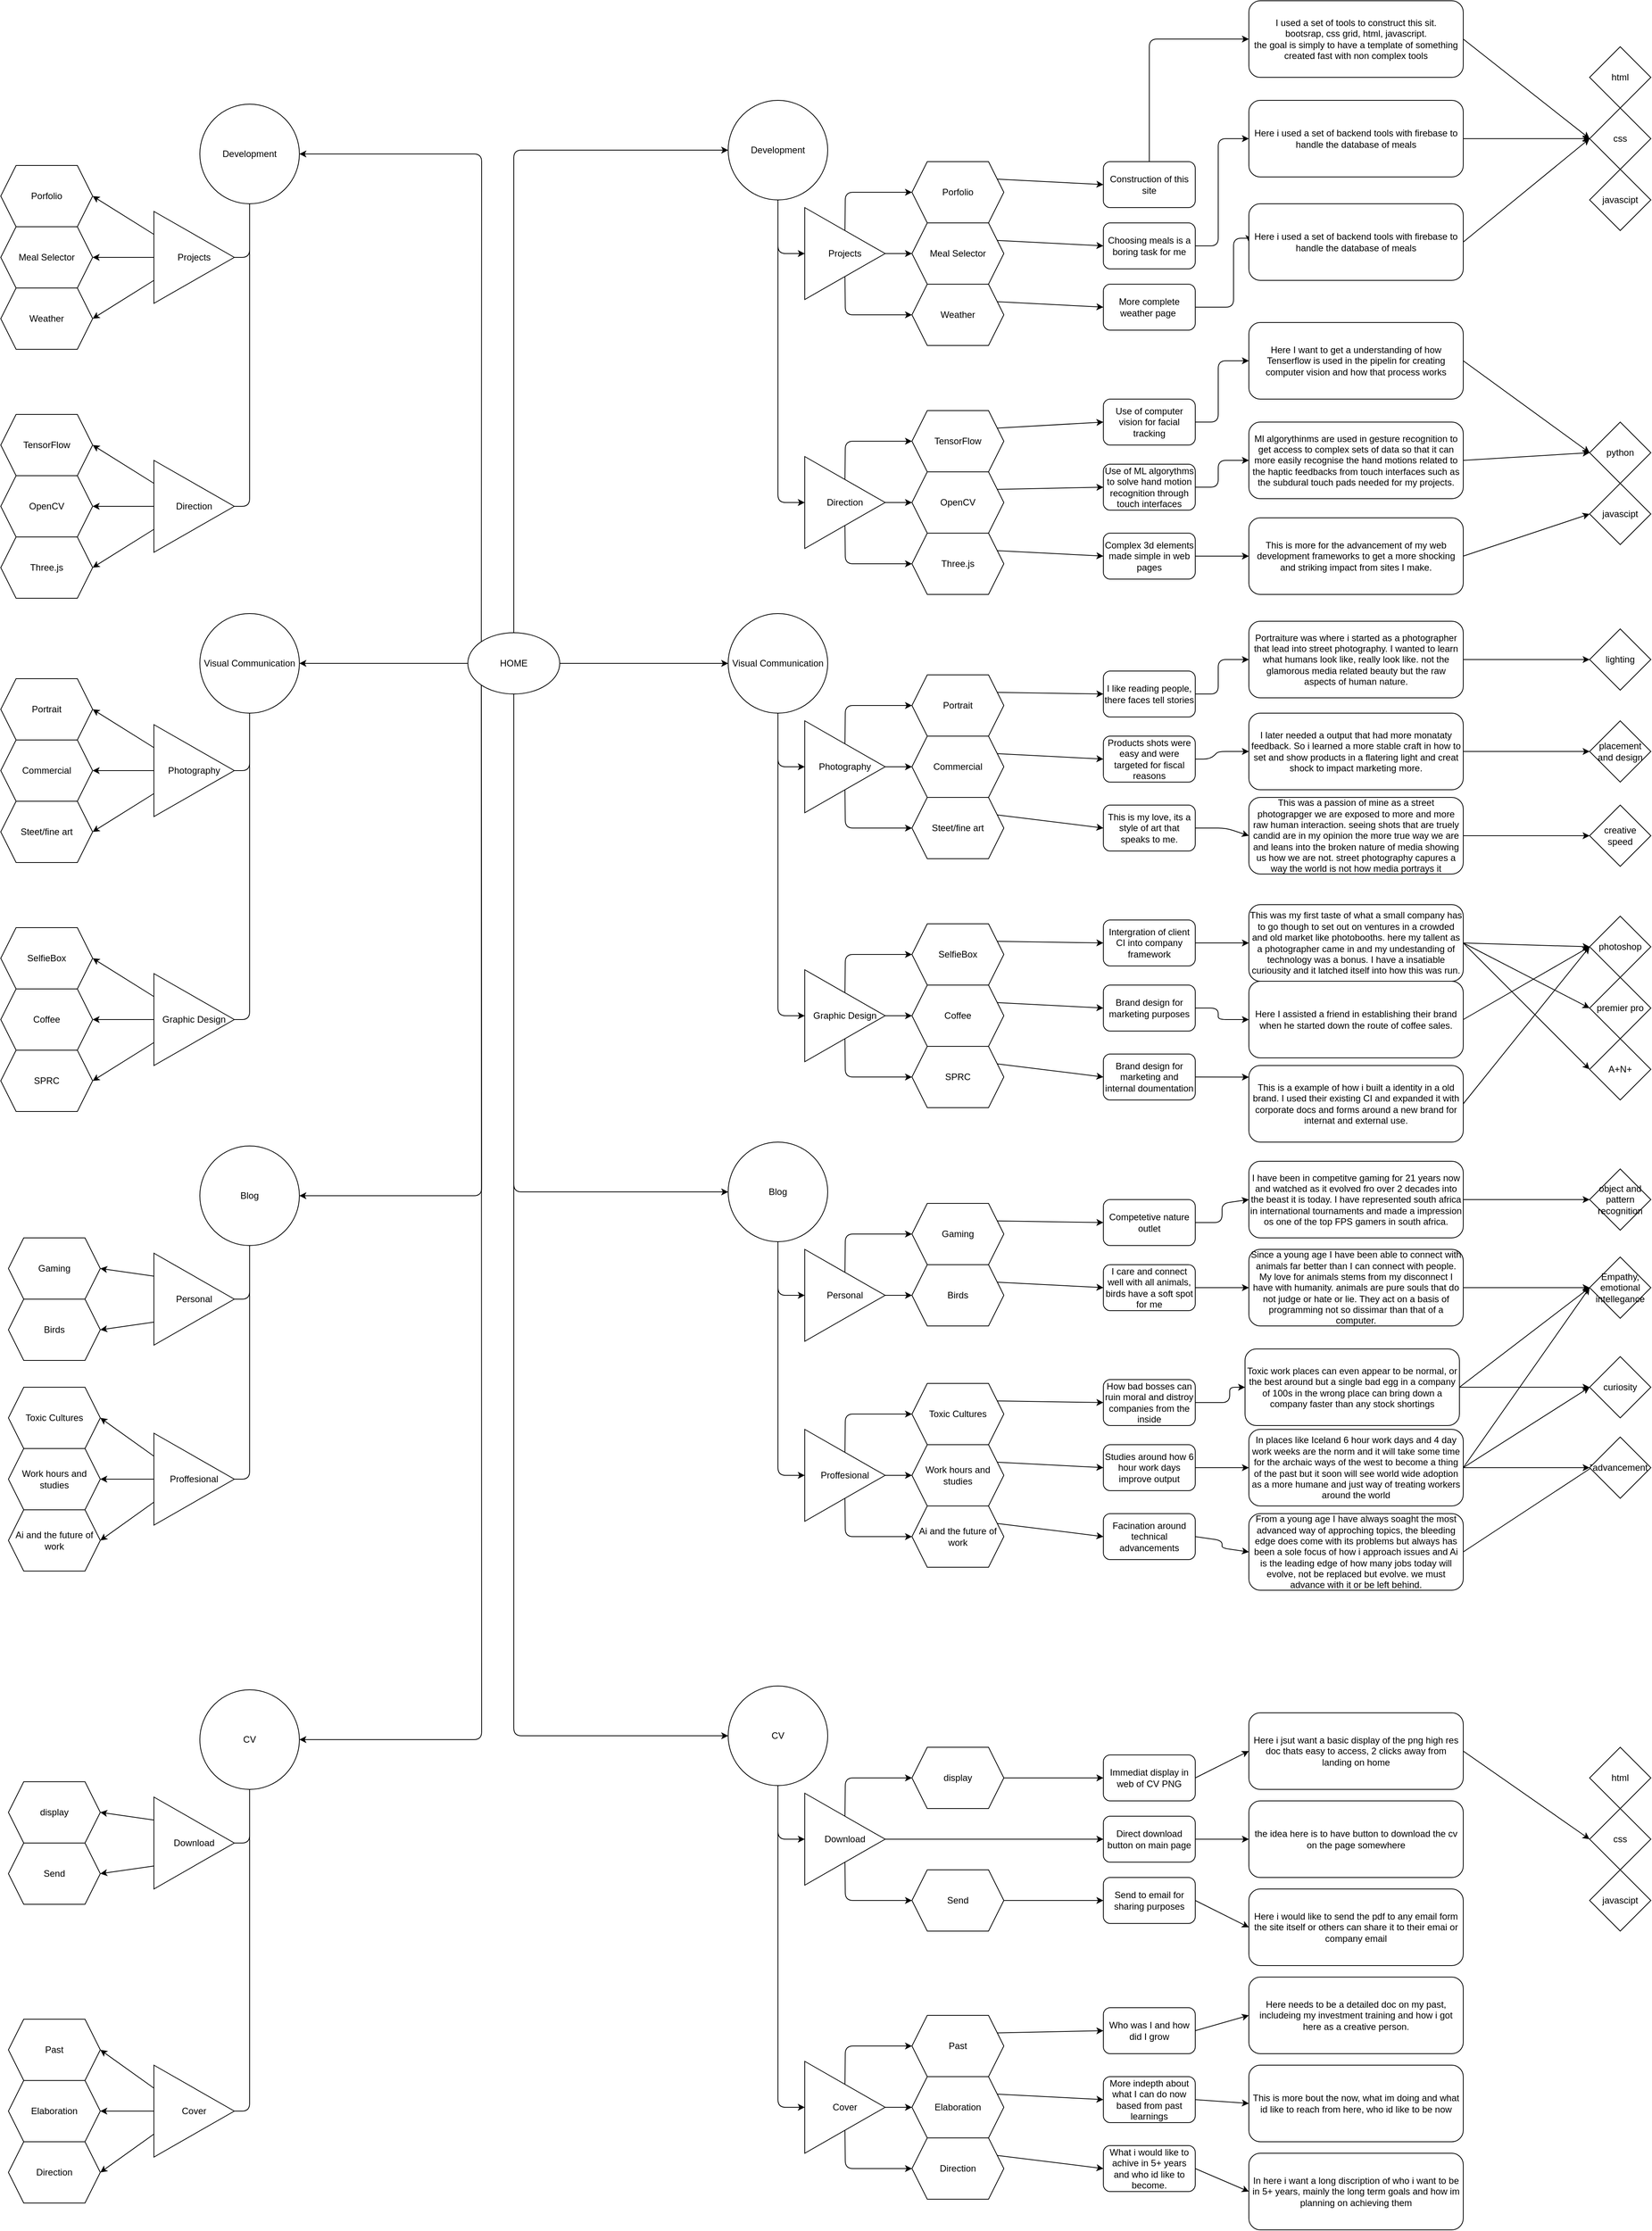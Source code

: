 <mxfile>
    <diagram id="Pk0p09Dkrhj8Kk0BYccX" name="Page-1">
        <mxGraphModel dx="2606" dy="4904" grid="1" gridSize="10" guides="1" tooltips="1" connect="1" arrows="1" fold="1" page="1" pageScale="1" pageWidth="850" pageHeight="1100" math="0" shadow="0">
            <root>
                <mxCell id="0"/>
                <mxCell id="1" parent="0"/>
                <mxCell id="55" style="edgeStyle=none;html=1;exitX=0.5;exitY=1;exitDx=0;exitDy=0;entryX=0;entryY=0.5;entryDx=0;entryDy=0;" edge="1" parent="1" source="53" target="54">
                    <mxGeometry relative="1" as="geometry">
                        <mxPoint x="-400" y="-2120" as="targetPoint"/>
                        <Array as="points">
                            <mxPoint x="-385" y="-2170"/>
                        </Array>
                    </mxGeometry>
                </mxCell>
                <mxCell id="57" style="edgeStyle=none;html=1;exitX=0.5;exitY=1;exitDx=0;exitDy=0;entryX=0;entryY=0.5;entryDx=0;entryDy=0;" edge="1" parent="1" source="53" target="58">
                    <mxGeometry relative="1" as="geometry">
                        <mxPoint x="-385.381" y="-2040" as="targetPoint"/>
                        <Array as="points">
                            <mxPoint x="-385" y="-1845"/>
                        </Array>
                    </mxGeometry>
                </mxCell>
                <mxCell id="53" value="Visual Communication" style="ellipse;whiteSpace=wrap;html=1;aspect=fixed;" vertex="1" parent="1">
                    <mxGeometry x="-450" y="-2370" width="130" height="130" as="geometry"/>
                </mxCell>
                <mxCell id="60" style="edgeStyle=none;html=1;exitX=0.5;exitY=0;exitDx=0;exitDy=0;entryX=0;entryY=0.5;entryDx=0;entryDy=0;" edge="1" parent="1" source="54" target="59">
                    <mxGeometry relative="1" as="geometry">
                        <Array as="points">
                            <mxPoint x="-297" y="-2250"/>
                        </Array>
                    </mxGeometry>
                </mxCell>
                <mxCell id="62" style="edgeStyle=none;html=1;exitX=1;exitY=0.5;exitDx=0;exitDy=0;entryX=0;entryY=0.5;entryDx=0;entryDy=0;" edge="1" parent="1" source="54" target="61">
                    <mxGeometry relative="1" as="geometry"/>
                </mxCell>
                <mxCell id="63" style="edgeStyle=none;html=1;exitX=0.5;exitY=1;exitDx=0;exitDy=0;entryX=0;entryY=0.5;entryDx=0;entryDy=0;" edge="1" parent="1" source="54" target="64">
                    <mxGeometry relative="1" as="geometry">
                        <mxPoint x="-297.529" y="-2070" as="targetPoint"/>
                        <Array as="points">
                            <mxPoint x="-297" y="-2090"/>
                        </Array>
                    </mxGeometry>
                </mxCell>
                <mxCell id="54" value="Photography" style="triangle;whiteSpace=wrap;html=1;" vertex="1" parent="1">
                    <mxGeometry x="-350" y="-2230" width="105" height="120" as="geometry"/>
                </mxCell>
                <mxCell id="68" style="edgeStyle=none;html=1;exitX=0.5;exitY=0;exitDx=0;exitDy=0;entryX=0;entryY=0.5;entryDx=0;entryDy=0;" edge="1" parent="1" source="58" target="65">
                    <mxGeometry relative="1" as="geometry">
                        <Array as="points">
                            <mxPoint x="-297" y="-1925"/>
                        </Array>
                    </mxGeometry>
                </mxCell>
                <mxCell id="69" style="edgeStyle=none;html=1;exitX=1;exitY=0.5;exitDx=0;exitDy=0;entryX=0;entryY=0.5;entryDx=0;entryDy=0;" edge="1" parent="1" source="58" target="66">
                    <mxGeometry relative="1" as="geometry"/>
                </mxCell>
                <mxCell id="70" style="edgeStyle=none;html=1;exitX=0.5;exitY=1;exitDx=0;exitDy=0;entryX=0;entryY=0.5;entryDx=0;entryDy=0;" edge="1" parent="1" source="58" target="67">
                    <mxGeometry relative="1" as="geometry">
                        <Array as="points">
                            <mxPoint x="-297" y="-1765"/>
                        </Array>
                    </mxGeometry>
                </mxCell>
                <mxCell id="58" value="Graphic Design" style="triangle;whiteSpace=wrap;html=1;" vertex="1" parent="1">
                    <mxGeometry x="-350" y="-1905" width="105" height="120" as="geometry"/>
                </mxCell>
                <mxCell id="152" style="edgeStyle=none;html=1;exitX=1;exitY=0.25;exitDx=0;exitDy=0;entryX=0;entryY=0.5;entryDx=0;entryDy=0;" edge="1" parent="1" source="59" target="150">
                    <mxGeometry relative="1" as="geometry"/>
                </mxCell>
                <mxCell id="59" value="Portrait" style="shape=hexagon;perimeter=hexagonPerimeter2;whiteSpace=wrap;html=1;fixedSize=1;" vertex="1" parent="1">
                    <mxGeometry x="-210" y="-2290" width="120" height="80" as="geometry"/>
                </mxCell>
                <mxCell id="154" style="edgeStyle=none;html=1;exitX=1;exitY=0.25;exitDx=0;exitDy=0;entryX=0;entryY=0.5;entryDx=0;entryDy=0;" edge="1" parent="1" source="61" target="149">
                    <mxGeometry relative="1" as="geometry"/>
                </mxCell>
                <mxCell id="61" value="Commercial" style="shape=hexagon;perimeter=hexagonPerimeter2;whiteSpace=wrap;html=1;fixedSize=1;" vertex="1" parent="1">
                    <mxGeometry x="-210" y="-2210" width="120" height="80" as="geometry"/>
                </mxCell>
                <mxCell id="153" style="edgeStyle=none;html=1;exitX=1;exitY=0.25;exitDx=0;exitDy=0;entryX=0;entryY=0.5;entryDx=0;entryDy=0;" edge="1" parent="1" source="64" target="151">
                    <mxGeometry relative="1" as="geometry"/>
                </mxCell>
                <mxCell id="64" value="Steet/fine art" style="shape=hexagon;perimeter=hexagonPerimeter2;whiteSpace=wrap;html=1;fixedSize=1;" vertex="1" parent="1">
                    <mxGeometry x="-210" y="-2130" width="120" height="80" as="geometry"/>
                </mxCell>
                <mxCell id="158" style="edgeStyle=none;html=1;exitX=1;exitY=0.25;exitDx=0;exitDy=0;entryX=0;entryY=0.5;entryDx=0;entryDy=0;" edge="1" parent="1" source="65" target="156">
                    <mxGeometry relative="1" as="geometry"/>
                </mxCell>
                <mxCell id="65" value="SelfieBox" style="shape=hexagon;perimeter=hexagonPerimeter2;whiteSpace=wrap;html=1;fixedSize=1;" vertex="1" parent="1">
                    <mxGeometry x="-210" y="-1965" width="120" height="80" as="geometry"/>
                </mxCell>
                <mxCell id="159" style="edgeStyle=none;html=1;exitX=1;exitY=0.25;exitDx=0;exitDy=0;entryX=0;entryY=0.5;entryDx=0;entryDy=0;" edge="1" parent="1" source="66" target="155">
                    <mxGeometry relative="1" as="geometry"/>
                </mxCell>
                <mxCell id="66" value="Coffee" style="shape=hexagon;perimeter=hexagonPerimeter2;whiteSpace=wrap;html=1;fixedSize=1;" vertex="1" parent="1">
                    <mxGeometry x="-210" y="-1885" width="120" height="80" as="geometry"/>
                </mxCell>
                <mxCell id="160" style="edgeStyle=none;html=1;exitX=1;exitY=0.25;exitDx=0;exitDy=0;entryX=0;entryY=0.5;entryDx=0;entryDy=0;" edge="1" parent="1" source="67" target="157">
                    <mxGeometry relative="1" as="geometry"/>
                </mxCell>
                <mxCell id="67" value="SPRC" style="shape=hexagon;perimeter=hexagonPerimeter2;whiteSpace=wrap;html=1;fixedSize=1;" vertex="1" parent="1">
                    <mxGeometry x="-210" y="-1805" width="120" height="80" as="geometry"/>
                </mxCell>
                <mxCell id="72" style="edgeStyle=none;html=1;entryX=0;entryY=0.5;entryDx=0;entryDy=0;" edge="1" parent="1" source="71" target="53">
                    <mxGeometry relative="1" as="geometry"/>
                </mxCell>
                <mxCell id="90" style="edgeStyle=none;html=1;entryX=0;entryY=0.5;entryDx=0;entryDy=0;" edge="1" parent="1" source="71" target="75">
                    <mxGeometry relative="1" as="geometry">
                        <Array as="points">
                            <mxPoint x="-730" y="-2975"/>
                        </Array>
                    </mxGeometry>
                </mxCell>
                <mxCell id="108" style="edgeStyle=none;html=1;entryX=0;entryY=0.5;entryDx=0;entryDy=0;" edge="1" parent="1" source="71" target="93">
                    <mxGeometry relative="1" as="geometry">
                        <Array as="points">
                            <mxPoint x="-730" y="-1615"/>
                        </Array>
                    </mxGeometry>
                </mxCell>
                <mxCell id="126" style="edgeStyle=none;html=1;exitX=0.5;exitY=1;exitDx=0;exitDy=0;entryX=0;entryY=0.5;entryDx=0;entryDy=0;" edge="1" parent="1" source="71" target="111">
                    <mxGeometry relative="1" as="geometry">
                        <Array as="points">
                            <mxPoint x="-730" y="-905"/>
                        </Array>
                    </mxGeometry>
                </mxCell>
                <mxCell id="346" style="edgeStyle=none;html=1;exitX=0;exitY=0;exitDx=0;exitDy=0;entryX=1;entryY=0.5;entryDx=0;entryDy=0;" edge="1" parent="1" source="71" target="278">
                    <mxGeometry relative="1" as="geometry">
                        <Array as="points">
                            <mxPoint x="-772" y="-2970"/>
                        </Array>
                    </mxGeometry>
                </mxCell>
                <mxCell id="347" style="edgeStyle=none;html=1;exitX=0;exitY=0.5;exitDx=0;exitDy=0;entryX=1;entryY=0.5;entryDx=0;entryDy=0;" edge="1" parent="1" source="71" target="261">
                    <mxGeometry relative="1" as="geometry"/>
                </mxCell>
                <mxCell id="348" style="edgeStyle=none;html=1;exitX=0;exitY=1;exitDx=0;exitDy=0;entryX=1;entryY=0.5;entryDx=0;entryDy=0;" edge="1" parent="1" source="71" target="295">
                    <mxGeometry relative="1" as="geometry">
                        <Array as="points">
                            <mxPoint x="-772" y="-1610"/>
                        </Array>
                    </mxGeometry>
                </mxCell>
                <mxCell id="349" style="edgeStyle=none;html=1;exitX=0;exitY=1;exitDx=0;exitDy=0;entryX=1;entryY=0.5;entryDx=0;entryDy=0;" edge="1" parent="1" source="71" target="310">
                    <mxGeometry relative="1" as="geometry">
                        <Array as="points">
                            <mxPoint x="-772" y="-900"/>
                        </Array>
                    </mxGeometry>
                </mxCell>
                <mxCell id="71" value="HOME" style="ellipse;whiteSpace=wrap;html=1;" vertex="1" parent="1">
                    <mxGeometry x="-790" y="-2345" width="120" height="80" as="geometry"/>
                </mxCell>
                <mxCell id="73" style="edgeStyle=none;html=1;exitX=0.5;exitY=1;exitDx=0;exitDy=0;entryX=0;entryY=0.5;entryDx=0;entryDy=0;" edge="1" parent="1" source="75" target="79">
                    <mxGeometry relative="1" as="geometry">
                        <mxPoint x="-400" y="-2790" as="targetPoint"/>
                        <Array as="points">
                            <mxPoint x="-385" y="-2840"/>
                        </Array>
                    </mxGeometry>
                </mxCell>
                <mxCell id="74" style="edgeStyle=none;html=1;exitX=0.5;exitY=1;exitDx=0;exitDy=0;entryX=0;entryY=0.5;entryDx=0;entryDy=0;" edge="1" parent="1" source="75" target="83">
                    <mxGeometry relative="1" as="geometry">
                        <mxPoint x="-385.381" y="-2710" as="targetPoint"/>
                        <Array as="points">
                            <mxPoint x="-385" y="-2515"/>
                        </Array>
                    </mxGeometry>
                </mxCell>
                <mxCell id="75" value="Development" style="ellipse;whiteSpace=wrap;html=1;aspect=fixed;" vertex="1" parent="1">
                    <mxGeometry x="-450" y="-3040" width="130" height="130" as="geometry"/>
                </mxCell>
                <mxCell id="76" style="edgeStyle=none;html=1;exitX=0.5;exitY=0;exitDx=0;exitDy=0;entryX=0;entryY=0.5;entryDx=0;entryDy=0;" edge="1" parent="1" source="79" target="84">
                    <mxGeometry relative="1" as="geometry">
                        <Array as="points">
                            <mxPoint x="-297" y="-2920"/>
                        </Array>
                    </mxGeometry>
                </mxCell>
                <mxCell id="77" style="edgeStyle=none;html=1;exitX=1;exitY=0.5;exitDx=0;exitDy=0;entryX=0;entryY=0.5;entryDx=0;entryDy=0;" edge="1" parent="1" source="79" target="85">
                    <mxGeometry relative="1" as="geometry"/>
                </mxCell>
                <mxCell id="78" style="edgeStyle=none;html=1;exitX=0.5;exitY=1;exitDx=0;exitDy=0;entryX=0;entryY=0.5;entryDx=0;entryDy=0;" edge="1" parent="1" source="79" target="86">
                    <mxGeometry relative="1" as="geometry">
                        <mxPoint x="-297.529" y="-2740" as="targetPoint"/>
                        <Array as="points">
                            <mxPoint x="-297" y="-2760"/>
                        </Array>
                    </mxGeometry>
                </mxCell>
                <mxCell id="79" value="Projects" style="triangle;whiteSpace=wrap;html=1;" vertex="1" parent="1">
                    <mxGeometry x="-350" y="-2900" width="105" height="120" as="geometry"/>
                </mxCell>
                <mxCell id="80" style="edgeStyle=none;html=1;exitX=0.5;exitY=0;exitDx=0;exitDy=0;entryX=0;entryY=0.5;entryDx=0;entryDy=0;" edge="1" parent="1" source="83" target="87">
                    <mxGeometry relative="1" as="geometry">
                        <Array as="points">
                            <mxPoint x="-297" y="-2595"/>
                        </Array>
                    </mxGeometry>
                </mxCell>
                <mxCell id="81" style="edgeStyle=none;html=1;exitX=1;exitY=0.5;exitDx=0;exitDy=0;entryX=0;entryY=0.5;entryDx=0;entryDy=0;" edge="1" parent="1" source="83" target="88">
                    <mxGeometry relative="1" as="geometry"/>
                </mxCell>
                <mxCell id="82" style="edgeStyle=none;html=1;exitX=0.5;exitY=1;exitDx=0;exitDy=0;entryX=0;entryY=0.5;entryDx=0;entryDy=0;" edge="1" parent="1" source="83" target="89">
                    <mxGeometry relative="1" as="geometry">
                        <Array as="points">
                            <mxPoint x="-297" y="-2435"/>
                        </Array>
                    </mxGeometry>
                </mxCell>
                <mxCell id="83" value="Direction" style="triangle;whiteSpace=wrap;html=1;" vertex="1" parent="1">
                    <mxGeometry x="-350" y="-2575" width="105" height="120" as="geometry"/>
                </mxCell>
                <mxCell id="135" style="edgeStyle=none;html=1;exitX=1;exitY=0.25;exitDx=0;exitDy=0;entryX=0;entryY=0.5;entryDx=0;entryDy=0;" edge="1" parent="1" source="84" target="137">
                    <mxGeometry relative="1" as="geometry">
                        <mxPoint x="5" y="-2990" as="targetPoint"/>
                    </mxGeometry>
                </mxCell>
                <mxCell id="84" value="Porfolio" style="shape=hexagon;perimeter=hexagonPerimeter2;whiteSpace=wrap;html=1;fixedSize=1;" vertex="1" parent="1">
                    <mxGeometry x="-210" y="-2960" width="120" height="80" as="geometry"/>
                </mxCell>
                <mxCell id="139" style="edgeStyle=none;html=1;exitX=1;exitY=0.25;exitDx=0;exitDy=0;entryX=0;entryY=0.5;entryDx=0;entryDy=0;" edge="1" parent="1" source="85" target="138">
                    <mxGeometry relative="1" as="geometry"/>
                </mxCell>
                <mxCell id="85" value="Meal Selector" style="shape=hexagon;perimeter=hexagonPerimeter2;whiteSpace=wrap;html=1;fixedSize=1;" vertex="1" parent="1">
                    <mxGeometry x="-210" y="-2880" width="120" height="80" as="geometry"/>
                </mxCell>
                <mxCell id="141" style="edgeStyle=none;html=1;exitX=1;exitY=0.25;exitDx=0;exitDy=0;entryX=0;entryY=0.5;entryDx=0;entryDy=0;" edge="1" parent="1" source="86" target="140">
                    <mxGeometry relative="1" as="geometry"/>
                </mxCell>
                <mxCell id="86" value="Weather" style="shape=hexagon;perimeter=hexagonPerimeter2;whiteSpace=wrap;html=1;fixedSize=1;" vertex="1" parent="1">
                    <mxGeometry x="-210" y="-2800" width="120" height="80" as="geometry"/>
                </mxCell>
                <mxCell id="146" style="edgeStyle=none;html=1;exitX=1;exitY=0.25;exitDx=0;exitDy=0;entryX=0;entryY=0.5;entryDx=0;entryDy=0;" edge="1" parent="1" source="87" target="142">
                    <mxGeometry relative="1" as="geometry">
                        <mxPoint x="15" y="-2690" as="targetPoint"/>
                    </mxGeometry>
                </mxCell>
                <mxCell id="87" value="TensorFlow" style="shape=hexagon;perimeter=hexagonPerimeter2;whiteSpace=wrap;html=1;fixedSize=1;" vertex="1" parent="1">
                    <mxGeometry x="-210" y="-2635" width="120" height="80" as="geometry"/>
                </mxCell>
                <mxCell id="147" style="edgeStyle=none;html=1;exitX=1;exitY=0.25;exitDx=0;exitDy=0;entryX=0;entryY=0.5;entryDx=0;entryDy=0;" edge="1" parent="1" source="88" target="143">
                    <mxGeometry relative="1" as="geometry">
                        <mxPoint x="15" y="-2605" as="targetPoint"/>
                    </mxGeometry>
                </mxCell>
                <mxCell id="88" value="OpenCV" style="shape=hexagon;perimeter=hexagonPerimeter2;whiteSpace=wrap;html=1;fixedSize=1;" vertex="1" parent="1">
                    <mxGeometry x="-210" y="-2555" width="120" height="80" as="geometry"/>
                </mxCell>
                <mxCell id="148" style="edgeStyle=none;html=1;exitX=1;exitY=0.25;exitDx=0;exitDy=0;entryX=0;entryY=0.5;entryDx=0;entryDy=0;" edge="1" parent="1" source="89" target="144">
                    <mxGeometry relative="1" as="geometry"/>
                </mxCell>
                <mxCell id="89" value="Three.js" style="shape=hexagon;perimeter=hexagonPerimeter2;whiteSpace=wrap;html=1;fixedSize=1;" vertex="1" parent="1">
                    <mxGeometry x="-210" y="-2475" width="120" height="80" as="geometry"/>
                </mxCell>
                <mxCell id="91" style="edgeStyle=none;html=1;exitX=0.5;exitY=1;exitDx=0;exitDy=0;entryX=0;entryY=0.5;entryDx=0;entryDy=0;" edge="1" parent="1" source="93" target="97">
                    <mxGeometry relative="1" as="geometry">
                        <mxPoint x="-400" y="-1430" as="targetPoint"/>
                        <Array as="points">
                            <mxPoint x="-385" y="-1480"/>
                        </Array>
                    </mxGeometry>
                </mxCell>
                <mxCell id="92" style="edgeStyle=none;html=1;exitX=0.5;exitY=1;exitDx=0;exitDy=0;entryX=0;entryY=0.5;entryDx=0;entryDy=0;" edge="1" parent="1" source="93" target="101">
                    <mxGeometry relative="1" as="geometry">
                        <mxPoint x="-385.381" y="-1350" as="targetPoint"/>
                        <Array as="points">
                            <mxPoint x="-385" y="-1245"/>
                        </Array>
                    </mxGeometry>
                </mxCell>
                <mxCell id="93" value="Blog" style="ellipse;whiteSpace=wrap;html=1;aspect=fixed;" vertex="1" parent="1">
                    <mxGeometry x="-450" y="-1680" width="130" height="130" as="geometry"/>
                </mxCell>
                <mxCell id="94" style="edgeStyle=none;html=1;exitX=0.5;exitY=0;exitDx=0;exitDy=0;entryX=0;entryY=0.5;entryDx=0;entryDy=0;" edge="1" parent="1" source="97" target="102">
                    <mxGeometry relative="1" as="geometry">
                        <Array as="points">
                            <mxPoint x="-297" y="-1560"/>
                        </Array>
                    </mxGeometry>
                </mxCell>
                <mxCell id="95" style="edgeStyle=none;html=1;exitX=1;exitY=0.5;exitDx=0;exitDy=0;entryX=0;entryY=0.5;entryDx=0;entryDy=0;" edge="1" parent="1" source="97" target="103">
                    <mxGeometry relative="1" as="geometry"/>
                </mxCell>
                <mxCell id="97" value="Personal" style="triangle;whiteSpace=wrap;html=1;" vertex="1" parent="1">
                    <mxGeometry x="-350" y="-1540" width="105" height="120" as="geometry"/>
                </mxCell>
                <mxCell id="98" style="edgeStyle=none;html=1;exitX=0.5;exitY=0;exitDx=0;exitDy=0;entryX=0;entryY=0.5;entryDx=0;entryDy=0;" edge="1" parent="1" source="101" target="105">
                    <mxGeometry relative="1" as="geometry">
                        <Array as="points">
                            <mxPoint x="-297" y="-1325"/>
                        </Array>
                    </mxGeometry>
                </mxCell>
                <mxCell id="99" style="edgeStyle=none;html=1;exitX=1;exitY=0.5;exitDx=0;exitDy=0;entryX=0;entryY=0.5;entryDx=0;entryDy=0;" edge="1" parent="1" source="101" target="106">
                    <mxGeometry relative="1" as="geometry"/>
                </mxCell>
                <mxCell id="100" style="edgeStyle=none;html=1;exitX=0.5;exitY=1;exitDx=0;exitDy=0;entryX=0;entryY=0.5;entryDx=0;entryDy=0;" edge="1" parent="1" source="101" target="107">
                    <mxGeometry relative="1" as="geometry">
                        <Array as="points">
                            <mxPoint x="-297" y="-1165"/>
                        </Array>
                    </mxGeometry>
                </mxCell>
                <mxCell id="101" value="Proffesional" style="triangle;whiteSpace=wrap;html=1;" vertex="1" parent="1">
                    <mxGeometry x="-350" y="-1305" width="105" height="120" as="geometry"/>
                </mxCell>
                <mxCell id="164" style="edgeStyle=none;html=1;exitX=1;exitY=0.25;exitDx=0;exitDy=0;entryX=0;entryY=0.5;entryDx=0;entryDy=0;" edge="1" parent="1" source="102" target="162">
                    <mxGeometry relative="1" as="geometry"/>
                </mxCell>
                <mxCell id="102" value="Gaming" style="shape=hexagon;perimeter=hexagonPerimeter2;whiteSpace=wrap;html=1;fixedSize=1;" vertex="1" parent="1">
                    <mxGeometry x="-210" y="-1600" width="120" height="80" as="geometry"/>
                </mxCell>
                <mxCell id="165" style="edgeStyle=none;html=1;exitX=1;exitY=0.25;exitDx=0;exitDy=0;entryX=0;entryY=0.5;entryDx=0;entryDy=0;" edge="1" parent="1" source="103" target="161">
                    <mxGeometry relative="1" as="geometry"/>
                </mxCell>
                <mxCell id="103" value="Birds" style="shape=hexagon;perimeter=hexagonPerimeter2;whiteSpace=wrap;html=1;fixedSize=1;" vertex="1" parent="1">
                    <mxGeometry x="-210" y="-1520" width="120" height="80" as="geometry"/>
                </mxCell>
                <mxCell id="167" style="edgeStyle=none;html=1;exitX=1;exitY=0.25;exitDx=0;exitDy=0;entryX=0;entryY=0.5;entryDx=0;entryDy=0;" edge="1" parent="1" source="105" target="169">
                    <mxGeometry relative="1" as="geometry">
                        <mxPoint x="35" y="-1390" as="targetPoint"/>
                    </mxGeometry>
                </mxCell>
                <mxCell id="105" value="Toxic Cultures" style="shape=hexagon;perimeter=hexagonPerimeter2;whiteSpace=wrap;html=1;fixedSize=1;" vertex="1" parent="1">
                    <mxGeometry x="-210" y="-1365" width="120" height="80" as="geometry"/>
                </mxCell>
                <mxCell id="171" style="edgeStyle=none;html=1;exitX=1;exitY=0.25;exitDx=0;exitDy=0;entryX=0;entryY=0.5;entryDx=0;entryDy=0;" edge="1" parent="1" source="106" target="168">
                    <mxGeometry relative="1" as="geometry"/>
                </mxCell>
                <mxCell id="106" value="Work hours and studies" style="shape=hexagon;perimeter=hexagonPerimeter2;whiteSpace=wrap;html=1;fixedSize=1;" vertex="1" parent="1">
                    <mxGeometry x="-210" y="-1285" width="120" height="80" as="geometry"/>
                </mxCell>
                <mxCell id="172" style="edgeStyle=none;html=1;exitX=1;exitY=0.25;exitDx=0;exitDy=0;entryX=0;entryY=0.5;entryDx=0;entryDy=0;" edge="1" parent="1" source="107" target="170">
                    <mxGeometry relative="1" as="geometry"/>
                </mxCell>
                <mxCell id="107" value="Ai and the future of work" style="shape=hexagon;perimeter=hexagonPerimeter2;whiteSpace=wrap;html=1;fixedSize=1;" vertex="1" parent="1">
                    <mxGeometry x="-210" y="-1205" width="120" height="80" as="geometry"/>
                </mxCell>
                <mxCell id="109" style="edgeStyle=none;html=1;exitX=0.5;exitY=1;exitDx=0;exitDy=0;entryX=0;entryY=0.5;entryDx=0;entryDy=0;" edge="1" parent="1" source="111" target="115">
                    <mxGeometry relative="1" as="geometry">
                        <mxPoint x="-400" y="-720" as="targetPoint"/>
                        <Array as="points">
                            <mxPoint x="-385" y="-770"/>
                        </Array>
                    </mxGeometry>
                </mxCell>
                <mxCell id="134" style="edgeStyle=none;html=1;exitX=0.5;exitY=1;exitDx=0;exitDy=0;entryX=0;entryY=0.5;entryDx=0;entryDy=0;" edge="1" parent="1" source="111" target="130">
                    <mxGeometry relative="1" as="geometry">
                        <Array as="points">
                            <mxPoint x="-385" y="-420"/>
                        </Array>
                    </mxGeometry>
                </mxCell>
                <mxCell id="111" value="CV" style="ellipse;whiteSpace=wrap;html=1;aspect=fixed;" vertex="1" parent="1">
                    <mxGeometry x="-450" y="-970" width="130" height="130" as="geometry"/>
                </mxCell>
                <mxCell id="112" style="edgeStyle=none;html=1;exitX=0.5;exitY=0;exitDx=0;exitDy=0;entryX=0;entryY=0.5;entryDx=0;entryDy=0;" edge="1" parent="1" source="115" target="120">
                    <mxGeometry relative="1" as="geometry">
                        <Array as="points">
                            <mxPoint x="-297" y="-850"/>
                        </Array>
                    </mxGeometry>
                </mxCell>
                <mxCell id="114" style="edgeStyle=none;html=1;exitX=0.5;exitY=1;exitDx=0;exitDy=0;entryX=0;entryY=0.5;entryDx=0;entryDy=0;" edge="1" parent="1" source="115" target="122">
                    <mxGeometry relative="1" as="geometry">
                        <mxPoint x="-297.529" y="-670" as="targetPoint"/>
                        <Array as="points">
                            <mxPoint x="-297" y="-690"/>
                        </Array>
                    </mxGeometry>
                </mxCell>
                <mxCell id="177" style="edgeStyle=none;html=1;exitX=1;exitY=0.5;exitDx=0;exitDy=0;entryX=0;entryY=0.5;entryDx=0;entryDy=0;" edge="1" parent="1" source="115" target="178">
                    <mxGeometry relative="1" as="geometry">
                        <mxPoint x="35" y="-840" as="targetPoint"/>
                        <Array as="points">
                            <mxPoint x="-105" y="-770"/>
                        </Array>
                    </mxGeometry>
                </mxCell>
                <mxCell id="115" value="Download" style="triangle;whiteSpace=wrap;html=1;" vertex="1" parent="1">
                    <mxGeometry x="-350" y="-830" width="105" height="120" as="geometry"/>
                </mxCell>
                <mxCell id="175" style="edgeStyle=none;html=1;exitX=1;exitY=0.5;exitDx=0;exitDy=0;entryX=0;entryY=0.5;entryDx=0;entryDy=0;" edge="1" parent="1" source="120" target="173">
                    <mxGeometry relative="1" as="geometry"/>
                </mxCell>
                <mxCell id="120" value="display" style="shape=hexagon;perimeter=hexagonPerimeter2;whiteSpace=wrap;html=1;fixedSize=1;" vertex="1" parent="1">
                    <mxGeometry x="-210" y="-890" width="120" height="80" as="geometry"/>
                </mxCell>
                <mxCell id="176" style="edgeStyle=none;html=1;exitX=1;exitY=0.5;exitDx=0;exitDy=0;entryX=0;entryY=0.5;entryDx=0;entryDy=0;" edge="1" parent="1" source="122" target="179">
                    <mxGeometry relative="1" as="geometry">
                        <mxPoint x="35" y="-760" as="targetPoint"/>
                    </mxGeometry>
                </mxCell>
                <mxCell id="122" value="Send" style="shape=hexagon;perimeter=hexagonPerimeter2;whiteSpace=wrap;html=1;fixedSize=1;" vertex="1" parent="1">
                    <mxGeometry x="-210" y="-730" width="120" height="80" as="geometry"/>
                </mxCell>
                <mxCell id="127" style="edgeStyle=none;html=1;exitX=0.5;exitY=0;exitDx=0;exitDy=0;entryX=0;entryY=0.5;entryDx=0;entryDy=0;" edge="1" parent="1" source="130" target="131">
                    <mxGeometry relative="1" as="geometry">
                        <Array as="points">
                            <mxPoint x="-297" y="-500"/>
                        </Array>
                    </mxGeometry>
                </mxCell>
                <mxCell id="128" style="edgeStyle=none;html=1;exitX=1;exitY=0.5;exitDx=0;exitDy=0;entryX=0;entryY=0.5;entryDx=0;entryDy=0;" edge="1" parent="1" source="130" target="132">
                    <mxGeometry relative="1" as="geometry"/>
                </mxCell>
                <mxCell id="129" style="edgeStyle=none;html=1;exitX=0.5;exitY=1;exitDx=0;exitDy=0;entryX=0;entryY=0.5;entryDx=0;entryDy=0;" edge="1" parent="1" source="130" target="133">
                    <mxGeometry relative="1" as="geometry">
                        <Array as="points">
                            <mxPoint x="-297" y="-340"/>
                        </Array>
                    </mxGeometry>
                </mxCell>
                <mxCell id="130" value="Cover" style="triangle;whiteSpace=wrap;html=1;" vertex="1" parent="1">
                    <mxGeometry x="-350" y="-480" width="105" height="120" as="geometry"/>
                </mxCell>
                <mxCell id="183" style="edgeStyle=none;html=1;exitX=1;exitY=0.25;exitDx=0;exitDy=0;entryX=0;entryY=0.5;entryDx=0;entryDy=0;" edge="1" parent="1" source="131" target="180">
                    <mxGeometry relative="1" as="geometry"/>
                </mxCell>
                <mxCell id="131" value="Past" style="shape=hexagon;perimeter=hexagonPerimeter2;whiteSpace=wrap;html=1;fixedSize=1;" vertex="1" parent="1">
                    <mxGeometry x="-210" y="-540" width="120" height="80" as="geometry"/>
                </mxCell>
                <mxCell id="184" style="edgeStyle=none;html=1;exitX=1;exitY=0.25;exitDx=0;exitDy=0;entryX=0;entryY=0.5;entryDx=0;entryDy=0;" edge="1" parent="1" source="132" target="181">
                    <mxGeometry relative="1" as="geometry"/>
                </mxCell>
                <mxCell id="132" value="Elaboration" style="shape=hexagon;perimeter=hexagonPerimeter2;whiteSpace=wrap;html=1;fixedSize=1;" vertex="1" parent="1">
                    <mxGeometry x="-210" y="-460" width="120" height="80" as="geometry"/>
                </mxCell>
                <mxCell id="185" style="edgeStyle=none;html=1;exitX=1;exitY=0.25;exitDx=0;exitDy=0;entryX=0;entryY=0.5;entryDx=0;entryDy=0;" edge="1" parent="1" source="133" target="182">
                    <mxGeometry relative="1" as="geometry"/>
                </mxCell>
                <mxCell id="133" value="Direction" style="shape=hexagon;perimeter=hexagonPerimeter2;whiteSpace=wrap;html=1;fixedSize=1;" vertex="1" parent="1">
                    <mxGeometry x="-210" y="-380" width="120" height="80" as="geometry"/>
                </mxCell>
                <mxCell id="187" style="edgeStyle=none;html=1;entryX=0;entryY=0.5;entryDx=0;entryDy=0;" edge="1" parent="1" source="137" target="186">
                    <mxGeometry relative="1" as="geometry">
                        <Array as="points">
                            <mxPoint x="100" y="-3120"/>
                        </Array>
                    </mxGeometry>
                </mxCell>
                <mxCell id="137" value="Construction of this site" style="rounded=1;whiteSpace=wrap;html=1;" vertex="1" parent="1">
                    <mxGeometry x="40" y="-2960" width="120" height="60" as="geometry"/>
                </mxCell>
                <mxCell id="189" style="edgeStyle=none;html=1;entryX=0;entryY=0.5;entryDx=0;entryDy=0;" edge="1" parent="1" source="138" target="188">
                    <mxGeometry relative="1" as="geometry">
                        <Array as="points">
                            <mxPoint x="190" y="-2850"/>
                            <mxPoint x="190" y="-2990"/>
                        </Array>
                    </mxGeometry>
                </mxCell>
                <mxCell id="138" value="Choosing meals is a boring task for me" style="rounded=1;whiteSpace=wrap;html=1;" vertex="1" parent="1">
                    <mxGeometry x="40" y="-2880" width="120" height="60" as="geometry"/>
                </mxCell>
                <mxCell id="190" style="edgeStyle=none;html=1;exitX=1;exitY=0.5;exitDx=0;exitDy=0;entryX=0;entryY=0.5;entryDx=0;entryDy=0;" edge="1" parent="1" source="140" target="191">
                    <mxGeometry relative="1" as="geometry">
                        <mxPoint x="230" y="-2860" as="targetPoint"/>
                        <Array as="points">
                            <mxPoint x="210" y="-2770"/>
                            <mxPoint x="210" y="-2860"/>
                            <mxPoint x="230" y="-2860"/>
                        </Array>
                    </mxGeometry>
                </mxCell>
                <mxCell id="140" value="More complete weather page&amp;nbsp;" style="rounded=1;whiteSpace=wrap;html=1;" vertex="1" parent="1">
                    <mxGeometry x="40" y="-2800" width="120" height="60" as="geometry"/>
                </mxCell>
                <mxCell id="142" value="Use of computer vision for facial tracking" style="rounded=1;whiteSpace=wrap;html=1;" vertex="1" parent="1">
                    <mxGeometry x="40" y="-2650" width="120" height="60" as="geometry"/>
                </mxCell>
                <mxCell id="192" style="edgeStyle=none;html=1;entryX=0;entryY=0.5;entryDx=0;entryDy=0;" edge="1" parent="1" target="193">
                    <mxGeometry relative="1" as="geometry">
                        <mxPoint x="220" y="-2620.5" as="targetPoint"/>
                        <mxPoint x="160" y="-2620" as="sourcePoint"/>
                        <Array as="points">
                            <mxPoint x="160" y="-2620"/>
                            <mxPoint x="190" y="-2620"/>
                            <mxPoint x="190" y="-2700"/>
                        </Array>
                    </mxGeometry>
                </mxCell>
                <mxCell id="196" style="edgeStyle=none;html=1;exitX=1;exitY=0.5;exitDx=0;exitDy=0;entryX=0;entryY=0.5;entryDx=0;entryDy=0;" edge="1" parent="1" source="143" target="194">
                    <mxGeometry relative="1" as="geometry">
                        <Array as="points">
                            <mxPoint x="190" y="-2535"/>
                            <mxPoint x="190" y="-2570"/>
                        </Array>
                    </mxGeometry>
                </mxCell>
                <mxCell id="143" value="Use of ML algorythms to solve hand motion recognition through touch interfaces" style="rounded=1;whiteSpace=wrap;html=1;" vertex="1" parent="1">
                    <mxGeometry x="40" y="-2565" width="120" height="60" as="geometry"/>
                </mxCell>
                <mxCell id="198" style="edgeStyle=none;html=1;exitX=1;exitY=0.5;exitDx=0;exitDy=0;entryX=0;entryY=0.5;entryDx=0;entryDy=0;" edge="1" parent="1" source="144" target="197">
                    <mxGeometry relative="1" as="geometry"/>
                </mxCell>
                <mxCell id="144" value="Complex 3d elements made simple in web pages" style="rounded=1;whiteSpace=wrap;html=1;" vertex="1" parent="1">
                    <mxGeometry x="40" y="-2475" width="120" height="60" as="geometry"/>
                </mxCell>
                <mxCell id="202" style="edgeStyle=none;html=1;exitX=1;exitY=0.5;exitDx=0;exitDy=0;entryX=0;entryY=0.5;entryDx=0;entryDy=0;" edge="1" parent="1" source="149">
                    <mxGeometry relative="1" as="geometry">
                        <mxPoint x="230" y="-2190" as="targetPoint"/>
                        <Array as="points">
                            <mxPoint x="180" y="-2180"/>
                            <mxPoint x="190" y="-2190"/>
                        </Array>
                    </mxGeometry>
                </mxCell>
                <mxCell id="149" value="Products shots were easy and were targeted for fiscal reasons" style="rounded=1;whiteSpace=wrap;html=1;" vertex="1" parent="1">
                    <mxGeometry x="40" y="-2210" width="120" height="60" as="geometry"/>
                </mxCell>
                <mxCell id="200" style="edgeStyle=none;html=1;exitX=1;exitY=0.5;exitDx=0;exitDy=0;entryX=0;entryY=0.5;entryDx=0;entryDy=0;" edge="1" parent="1" source="150" target="199">
                    <mxGeometry relative="1" as="geometry">
                        <Array as="points">
                            <mxPoint x="190" y="-2265"/>
                            <mxPoint x="190" y="-2310"/>
                        </Array>
                    </mxGeometry>
                </mxCell>
                <mxCell id="150" value="I like reading people, there faces tell stories" style="rounded=1;whiteSpace=wrap;html=1;" vertex="1" parent="1">
                    <mxGeometry x="40" y="-2295" width="120" height="60" as="geometry"/>
                </mxCell>
                <mxCell id="205" style="edgeStyle=none;html=1;exitX=1;exitY=0.5;exitDx=0;exitDy=0;entryX=0;entryY=0.5;entryDx=0;entryDy=0;" edge="1" parent="1" source="151" target="204">
                    <mxGeometry relative="1" as="geometry">
                        <Array as="points">
                            <mxPoint x="200" y="-2090"/>
                        </Array>
                    </mxGeometry>
                </mxCell>
                <mxCell id="151" value="This is my love, its a style of art that speaks to me." style="rounded=1;whiteSpace=wrap;html=1;" vertex="1" parent="1">
                    <mxGeometry x="40" y="-2120" width="120" height="60" as="geometry"/>
                </mxCell>
                <mxCell id="210" style="edgeStyle=none;html=1;exitX=1;exitY=0.5;exitDx=0;exitDy=0;entryX=0;entryY=0.5;entryDx=0;entryDy=0;" edge="1" parent="1" source="155" target="208">
                    <mxGeometry relative="1" as="geometry">
                        <mxPoint x="220" y="-1855.368" as="targetPoint"/>
                        <Array as="points">
                            <mxPoint x="190" y="-1855"/>
                            <mxPoint x="190" y="-1840"/>
                        </Array>
                    </mxGeometry>
                </mxCell>
                <mxCell id="155" value="Brand design for marketing purposes" style="rounded=1;whiteSpace=wrap;html=1;" vertex="1" parent="1">
                    <mxGeometry x="40" y="-1885" width="120" height="60" as="geometry"/>
                </mxCell>
                <mxCell id="207" style="edgeStyle=none;html=1;exitX=1;exitY=0.5;exitDx=0;exitDy=0;entryX=0;entryY=0.5;entryDx=0;entryDy=0;" edge="1" parent="1" source="156" target="206">
                    <mxGeometry relative="1" as="geometry"/>
                </mxCell>
                <mxCell id="156" value="Intergration of client CI into company framework" style="rounded=1;whiteSpace=wrap;html=1;" vertex="1" parent="1">
                    <mxGeometry x="40" y="-1970" width="120" height="60" as="geometry"/>
                </mxCell>
                <mxCell id="209" style="edgeStyle=none;html=1;exitX=1;exitY=0.5;exitDx=0;exitDy=0;" edge="1" parent="1" source="157">
                    <mxGeometry relative="1" as="geometry">
                        <mxPoint x="230" y="-1764.842" as="targetPoint"/>
                    </mxGeometry>
                </mxCell>
                <mxCell id="157" value="Brand design for marketing and internal doumentation" style="rounded=1;whiteSpace=wrap;html=1;" vertex="1" parent="1">
                    <mxGeometry x="40" y="-1795" width="120" height="60" as="geometry"/>
                </mxCell>
                <mxCell id="215" style="edgeStyle=none;html=1;exitX=1;exitY=0.5;exitDx=0;exitDy=0;entryX=0;entryY=0.5;entryDx=0;entryDy=0;" edge="1" parent="1" source="161" target="214">
                    <mxGeometry relative="1" as="geometry"/>
                </mxCell>
                <mxCell id="161" value="I care and connect well with all animals, birds have a soft spot for me" style="rounded=1;whiteSpace=wrap;html=1;" vertex="1" parent="1">
                    <mxGeometry x="40" y="-1520" width="120" height="60" as="geometry"/>
                </mxCell>
                <mxCell id="213" style="edgeStyle=none;html=1;exitX=1;exitY=0.5;exitDx=0;exitDy=0;entryX=0;entryY=0.5;entryDx=0;entryDy=0;" edge="1" parent="1" source="162" target="212">
                    <mxGeometry relative="1" as="geometry">
                        <Array as="points">
                            <mxPoint x="195" y="-1575"/>
                            <mxPoint x="195" y="-1600"/>
                        </Array>
                    </mxGeometry>
                </mxCell>
                <mxCell id="162" value="Competetive nature outlet" style="rounded=1;whiteSpace=wrap;html=1;" vertex="1" parent="1">
                    <mxGeometry x="40" y="-1605" width="120" height="60" as="geometry"/>
                </mxCell>
                <mxCell id="219" style="edgeStyle=none;html=1;exitX=1;exitY=0.5;exitDx=0;exitDy=0;entryX=0;entryY=0.5;entryDx=0;entryDy=0;" edge="1" parent="1" source="168" target="218">
                    <mxGeometry relative="1" as="geometry"/>
                </mxCell>
                <mxCell id="168" value="Studies around how 6 hour work days improve output" style="rounded=1;whiteSpace=wrap;html=1;" vertex="1" parent="1">
                    <mxGeometry x="40" y="-1285" width="120" height="60" as="geometry"/>
                </mxCell>
                <mxCell id="217" style="edgeStyle=none;html=1;exitX=1;exitY=0.5;exitDx=0;exitDy=0;entryX=0;entryY=0.5;entryDx=0;entryDy=0;" edge="1" parent="1" source="169" target="216">
                    <mxGeometry relative="1" as="geometry">
                        <Array as="points">
                            <mxPoint x="205" y="-1340"/>
                            <mxPoint x="205" y="-1360"/>
                        </Array>
                    </mxGeometry>
                </mxCell>
                <mxCell id="169" value="How bad bosses can ruin moral and distroy companies from the inside" style="rounded=1;whiteSpace=wrap;html=1;" vertex="1" parent="1">
                    <mxGeometry x="40" y="-1370" width="120" height="60" as="geometry"/>
                </mxCell>
                <mxCell id="221" style="edgeStyle=none;html=1;exitX=1;exitY=0.5;exitDx=0;exitDy=0;entryX=0;entryY=0.5;entryDx=0;entryDy=0;" edge="1" parent="1" source="170" target="220">
                    <mxGeometry relative="1" as="geometry">
                        <Array as="points">
                            <mxPoint x="195" y="-1160"/>
                            <mxPoint x="195" y="-1150"/>
                        </Array>
                    </mxGeometry>
                </mxCell>
                <mxCell id="170" value="Facination around technical advancements" style="rounded=1;whiteSpace=wrap;html=1;" vertex="1" parent="1">
                    <mxGeometry x="40" y="-1195" width="120" height="60" as="geometry"/>
                </mxCell>
                <mxCell id="351" style="edgeStyle=none;html=1;exitX=1;exitY=0.5;exitDx=0;exitDy=0;entryX=0;entryY=0.5;entryDx=0;entryDy=0;" edge="1" parent="1" source="173" target="350">
                    <mxGeometry relative="1" as="geometry"/>
                </mxCell>
                <mxCell id="173" value="Immediat display in web of CV PNG" style="rounded=1;whiteSpace=wrap;html=1;" vertex="1" parent="1">
                    <mxGeometry x="40" y="-880" width="120" height="60" as="geometry"/>
                </mxCell>
                <mxCell id="355" style="edgeStyle=none;html=1;exitX=1;exitY=0.5;exitDx=0;exitDy=0;entryX=0;entryY=0.5;entryDx=0;entryDy=0;" edge="1" parent="1" source="178" target="354">
                    <mxGeometry relative="1" as="geometry"/>
                </mxCell>
                <mxCell id="178" value="Direct download button on main page" style="rounded=1;whiteSpace=wrap;html=1;" vertex="1" parent="1">
                    <mxGeometry x="40" y="-800" width="120" height="60" as="geometry"/>
                </mxCell>
                <mxCell id="357" style="edgeStyle=none;html=1;exitX=1;exitY=0.5;exitDx=0;exitDy=0;entryX=0;entryY=0.5;entryDx=0;entryDy=0;" edge="1" parent="1" source="179" target="356">
                    <mxGeometry relative="1" as="geometry"/>
                </mxCell>
                <mxCell id="179" value="Send to email for sharing purposes" style="rounded=1;whiteSpace=wrap;html=1;" vertex="1" parent="1">
                    <mxGeometry x="40" y="-720" width="120" height="60" as="geometry"/>
                </mxCell>
                <mxCell id="359" style="edgeStyle=none;html=1;exitX=1;exitY=0.5;exitDx=0;exitDy=0;entryX=0;entryY=0.5;entryDx=0;entryDy=0;" edge="1" parent="1" source="180" target="358">
                    <mxGeometry relative="1" as="geometry"/>
                </mxCell>
                <mxCell id="180" value="Who was I and how did I grow" style="rounded=1;whiteSpace=wrap;html=1;" vertex="1" parent="1">
                    <mxGeometry x="40" y="-550" width="120" height="60" as="geometry"/>
                </mxCell>
                <mxCell id="361" style="edgeStyle=none;html=1;exitX=1;exitY=0.5;exitDx=0;exitDy=0;entryX=0;entryY=0.5;entryDx=0;entryDy=0;" edge="1" parent="1" source="181" target="360">
                    <mxGeometry relative="1" as="geometry"/>
                </mxCell>
                <mxCell id="181" value="More indepth about what I can do now based from past learnings" style="rounded=1;whiteSpace=wrap;html=1;" vertex="1" parent="1">
                    <mxGeometry x="40" y="-460" width="120" height="60" as="geometry"/>
                </mxCell>
                <mxCell id="363" style="edgeStyle=none;html=1;exitX=1;exitY=0.5;exitDx=0;exitDy=0;entryX=0;entryY=0.5;entryDx=0;entryDy=0;" edge="1" parent="1" source="182" target="362">
                    <mxGeometry relative="1" as="geometry"/>
                </mxCell>
                <mxCell id="182" value="What i would like to achive in 5+ years and who id like to become." style="rounded=1;whiteSpace=wrap;html=1;" vertex="1" parent="1">
                    <mxGeometry x="40" y="-370" width="120" height="60" as="geometry"/>
                </mxCell>
                <mxCell id="225" style="edgeStyle=none;html=1;exitX=1;exitY=0.5;exitDx=0;exitDy=0;entryX=0;entryY=0.5;entryDx=0;entryDy=0;" edge="1" parent="1" source="186" target="223">
                    <mxGeometry relative="1" as="geometry"/>
                </mxCell>
                <mxCell id="186" value="I used a set of tools to construct this sit.&lt;br&gt;bootsrap, css grid, html, javascript.&lt;br&gt;the goal is simply to have a template of something created fast with non complex tools" style="rounded=1;whiteSpace=wrap;html=1;" vertex="1" parent="1">
                    <mxGeometry x="230" y="-3170" width="280" height="100" as="geometry"/>
                </mxCell>
                <mxCell id="226" style="edgeStyle=none;html=1;exitX=1;exitY=0.5;exitDx=0;exitDy=0;entryX=0;entryY=0.5;entryDx=0;entryDy=0;" edge="1" parent="1" source="188" target="223">
                    <mxGeometry relative="1" as="geometry">
                        <mxPoint x="655" y="-3000" as="targetPoint"/>
                    </mxGeometry>
                </mxCell>
                <mxCell id="188" value="Here i used a set of backend tools with firebase to handle the database of meals" style="rounded=1;whiteSpace=wrap;html=1;" vertex="1" parent="1">
                    <mxGeometry x="230" y="-3040" width="280" height="100" as="geometry"/>
                </mxCell>
                <mxCell id="227" style="edgeStyle=none;html=1;exitX=1;exitY=0.5;exitDx=0;exitDy=0;entryX=0;entryY=0.5;entryDx=0;entryDy=0;" edge="1" parent="1" source="191" target="223">
                    <mxGeometry relative="1" as="geometry"/>
                </mxCell>
                <mxCell id="191" value="Here i used a set of backend tools with firebase to handle the database of meals" style="rounded=1;whiteSpace=wrap;html=1;" vertex="1" parent="1">
                    <mxGeometry x="230" y="-2905" width="280" height="100" as="geometry"/>
                </mxCell>
                <mxCell id="230" style="edgeStyle=none;html=1;exitX=1;exitY=0.5;exitDx=0;exitDy=0;entryX=0;entryY=0.5;entryDx=0;entryDy=0;" edge="1" parent="1" source="193" target="228">
                    <mxGeometry relative="1" as="geometry"/>
                </mxCell>
                <mxCell id="193" value="Here I want to get a understanding of how Tenserflow is used in the pipelin for creating computer vision and how that process works" style="rounded=1;whiteSpace=wrap;html=1;" vertex="1" parent="1">
                    <mxGeometry x="230" y="-2750" width="280" height="100" as="geometry"/>
                </mxCell>
                <mxCell id="231" style="edgeStyle=none;html=1;exitX=1;exitY=0.5;exitDx=0;exitDy=0;entryX=0;entryY=0.5;entryDx=0;entryDy=0;" edge="1" parent="1" source="194" target="228">
                    <mxGeometry relative="1" as="geometry"/>
                </mxCell>
                <mxCell id="194" value="Ml algorythinms are used in gesture recognition to get access to complex sets of data so that it can more easily recognise the hand motions related to the haptic feedbacks from touch interfaces such as the subdural touch pads needed for my projects." style="rounded=1;whiteSpace=wrap;html=1;" vertex="1" parent="1">
                    <mxGeometry x="230" y="-2620" width="280" height="100" as="geometry"/>
                </mxCell>
                <mxCell id="232" style="edgeStyle=none;html=1;exitX=1;exitY=0.5;exitDx=0;exitDy=0;entryX=0;entryY=0.5;entryDx=0;entryDy=0;" edge="1" parent="1" source="197" target="229">
                    <mxGeometry relative="1" as="geometry"/>
                </mxCell>
                <mxCell id="197" value="This is more for the advancement of my web development frameworks to get a more shocking and striking impact from sites I make." style="rounded=1;whiteSpace=wrap;html=1;" vertex="1" parent="1">
                    <mxGeometry x="230" y="-2495" width="280" height="100" as="geometry"/>
                </mxCell>
                <mxCell id="234" style="edgeStyle=none;html=1;exitX=1;exitY=0.5;exitDx=0;exitDy=0;" edge="1" parent="1" source="199" target="233">
                    <mxGeometry relative="1" as="geometry"/>
                </mxCell>
                <mxCell id="199" value="Portraiture was where i started as a photographer that lead into street photography. I wanted to learn what humans look like, really look like. not the glamorous media related beauty but the raw aspects of human nature." style="rounded=1;whiteSpace=wrap;html=1;" vertex="1" parent="1">
                    <mxGeometry x="230" y="-2360" width="280" height="100" as="geometry"/>
                </mxCell>
                <mxCell id="238" style="edgeStyle=none;html=1;exitX=1;exitY=0.5;exitDx=0;exitDy=0;entryX=0;entryY=0.5;entryDx=0;entryDy=0;" edge="1" parent="1" source="203" target="237">
                    <mxGeometry relative="1" as="geometry"/>
                </mxCell>
                <mxCell id="203" value="I later needed a output that had more monataty feedback. So i learned a more stable craft in how to set and show products in a flatering light and creat shock to impact marketing more." style="rounded=1;whiteSpace=wrap;html=1;" vertex="1" parent="1">
                    <mxGeometry x="230" y="-2240" width="280" height="100" as="geometry"/>
                </mxCell>
                <mxCell id="236" style="edgeStyle=none;html=1;exitX=1;exitY=0.5;exitDx=0;exitDy=0;entryX=0;entryY=0.5;entryDx=0;entryDy=0;" edge="1" parent="1" source="204" target="235">
                    <mxGeometry relative="1" as="geometry"/>
                </mxCell>
                <mxCell id="204" value="This was a passion of mine as a street photograpger we are exposed to more and more raw human interaction. seeing shots that are truely candid are in my opinion the more true way we are and leans into the broken nature of media showing us how we are not. street photography capures a way the world is not how media portrays it" style="rounded=1;whiteSpace=wrap;html=1;" vertex="1" parent="1">
                    <mxGeometry x="230" y="-2130" width="280" height="100" as="geometry"/>
                </mxCell>
                <mxCell id="240" style="edgeStyle=none;html=1;exitX=1;exitY=0.5;exitDx=0;exitDy=0;entryX=0;entryY=0.5;entryDx=0;entryDy=0;" edge="1" parent="1" source="206" target="239">
                    <mxGeometry relative="1" as="geometry"/>
                </mxCell>
                <mxCell id="243" style="edgeStyle=none;html=1;exitX=1;exitY=0.5;exitDx=0;exitDy=0;entryX=0;entryY=0.5;entryDx=0;entryDy=0;" edge="1" parent="1" source="206" target="242">
                    <mxGeometry relative="1" as="geometry"/>
                </mxCell>
                <mxCell id="244" style="edgeStyle=none;html=1;exitX=1;exitY=0.5;exitDx=0;exitDy=0;entryX=0;entryY=0.5;entryDx=0;entryDy=0;" edge="1" parent="1" source="206" target="241">
                    <mxGeometry relative="1" as="geometry"/>
                </mxCell>
                <mxCell id="206" value="This was my first taste of what a small company has to go though to set out on ventures in a crowded and old market like photobooths. here my tallent as a photographer came in and my undestanding of technology was a bonus. I have a insatiable curiousity and it latched itself into how this was run." style="rounded=1;whiteSpace=wrap;html=1;" vertex="1" parent="1">
                    <mxGeometry x="230" y="-1990" width="280" height="100" as="geometry"/>
                </mxCell>
                <mxCell id="245" style="edgeStyle=none;html=1;exitX=1;exitY=0.5;exitDx=0;exitDy=0;entryX=0;entryY=0.5;entryDx=0;entryDy=0;" edge="1" parent="1" source="208" target="239">
                    <mxGeometry relative="1" as="geometry"/>
                </mxCell>
                <mxCell id="208" value="Here I assisted a friend in establishing their brand when he started down the route of coffee sales." style="rounded=1;whiteSpace=wrap;html=1;" vertex="1" parent="1">
                    <mxGeometry x="230" y="-1890" width="280" height="100" as="geometry"/>
                </mxCell>
                <mxCell id="246" style="edgeStyle=none;html=1;exitX=1;exitY=0.5;exitDx=0;exitDy=0;entryX=0;entryY=0.5;entryDx=0;entryDy=0;" edge="1" parent="1" source="211" target="239">
                    <mxGeometry relative="1" as="geometry"/>
                </mxCell>
                <mxCell id="211" value="This is a example of how i built a identity in a old brand. I used their existing CI and expanded it with corporate docs and forms around a new brand for internat and external use." style="rounded=1;whiteSpace=wrap;html=1;" vertex="1" parent="1">
                    <mxGeometry x="230" y="-1780" width="280" height="100" as="geometry"/>
                </mxCell>
                <mxCell id="248" style="edgeStyle=none;html=1;exitX=1;exitY=0.5;exitDx=0;exitDy=0;entryX=0;entryY=0.5;entryDx=0;entryDy=0;" edge="1" parent="1" source="212" target="247">
                    <mxGeometry relative="1" as="geometry"/>
                </mxCell>
                <mxCell id="212" value="I have been in competitve gaming for 21 years now and watched as it evolved fro over 2 decades into the beast it is today. I have represented south africa in international tournaments and made a impression os one of the top FPS gamers in south africa." style="rounded=1;whiteSpace=wrap;html=1;" vertex="1" parent="1">
                    <mxGeometry x="230" y="-1655" width="280" height="100" as="geometry"/>
                </mxCell>
                <mxCell id="250" style="edgeStyle=none;html=1;exitX=1;exitY=0.5;exitDx=0;exitDy=0;" edge="1" parent="1" source="214" target="249">
                    <mxGeometry relative="1" as="geometry"/>
                </mxCell>
                <mxCell id="214" value="Since a young age I have been able to connect with animals far better than I can connect with people. My love for animals stems from my disconnect I have with humanity. animals are pure souls that do not judge or hate or lie. They act on a basis of programming not so dissimar than that of a computer." style="rounded=1;whiteSpace=wrap;html=1;" vertex="1" parent="1">
                    <mxGeometry x="230" y="-1540" width="280" height="100" as="geometry"/>
                </mxCell>
                <mxCell id="252" style="edgeStyle=none;html=1;exitX=1;exitY=0.5;exitDx=0;exitDy=0;entryX=0;entryY=0.5;entryDx=0;entryDy=0;" edge="1" parent="1" source="216" target="251">
                    <mxGeometry relative="1" as="geometry"/>
                </mxCell>
                <mxCell id="253" style="edgeStyle=none;html=1;exitX=1;exitY=0.5;exitDx=0;exitDy=0;entryX=0;entryY=0.5;entryDx=0;entryDy=0;" edge="1" parent="1" source="216" target="249">
                    <mxGeometry relative="1" as="geometry"/>
                </mxCell>
                <mxCell id="216" value="Toxic work places can even appear to be normal, or the best around but a single bad egg in a company of 100s in the wrong place can bring down a company faster than any stock shortings" style="rounded=1;whiteSpace=wrap;html=1;" vertex="1" parent="1">
                    <mxGeometry x="225" y="-1410" width="280" height="100" as="geometry"/>
                </mxCell>
                <mxCell id="254" style="edgeStyle=none;html=1;exitX=1;exitY=0.5;exitDx=0;exitDy=0;entryX=0;entryY=0.5;entryDx=0;entryDy=0;" edge="1" parent="1" source="218" target="249">
                    <mxGeometry relative="1" as="geometry"/>
                </mxCell>
                <mxCell id="255" style="edgeStyle=none;html=1;exitX=1;exitY=0.5;exitDx=0;exitDy=0;entryX=0;entryY=0.5;entryDx=0;entryDy=0;" edge="1" parent="1" source="218" target="251">
                    <mxGeometry relative="1" as="geometry"/>
                </mxCell>
                <mxCell id="257" style="edgeStyle=none;html=1;exitX=1;exitY=0.5;exitDx=0;exitDy=0;entryX=0;entryY=0.5;entryDx=0;entryDy=0;" edge="1" parent="1" source="218" target="256">
                    <mxGeometry relative="1" as="geometry"/>
                </mxCell>
                <mxCell id="218" value="In places like Iceland 6 hour work days and 4 day work weeks are the norm and it will take some time for the archaic ways of the west to become a thing of the past but it soon will see world wide adoption as a more humane and just way of treating workers around the world" style="rounded=1;whiteSpace=wrap;html=1;" vertex="1" parent="1">
                    <mxGeometry x="230" y="-1305" width="280" height="100" as="geometry"/>
                </mxCell>
                <mxCell id="258" style="edgeStyle=none;html=1;exitX=1;exitY=0.5;exitDx=0;exitDy=0;" edge="1" parent="1" source="220">
                    <mxGeometry relative="1" as="geometry">
                        <mxPoint x="685" y="-1260.0" as="targetPoint"/>
                    </mxGeometry>
                </mxCell>
                <mxCell id="220" value="From a young age I have always soaght the most advanced way of approching topics, the bleeding edge does come with its problems but always has been a sole focus of how i approach issues and Ai is the leading edge of how many jobs today will evolve, not be replaced but evolve. we must advance with it or be left behind." style="rounded=1;whiteSpace=wrap;html=1;" vertex="1" parent="1">
                    <mxGeometry x="230" y="-1195" width="280" height="100" as="geometry"/>
                </mxCell>
                <mxCell id="222" value="html" style="rhombus;whiteSpace=wrap;html=1;" vertex="1" parent="1">
                    <mxGeometry x="675" y="-3110" width="80" height="80" as="geometry"/>
                </mxCell>
                <mxCell id="223" value="css" style="rhombus;whiteSpace=wrap;html=1;" vertex="1" parent="1">
                    <mxGeometry x="675" y="-3030" width="80" height="80" as="geometry"/>
                </mxCell>
                <mxCell id="224" value="javascipt" style="rhombus;whiteSpace=wrap;html=1;" vertex="1" parent="1">
                    <mxGeometry x="675" y="-2950" width="80" height="80" as="geometry"/>
                </mxCell>
                <mxCell id="228" value="python" style="rhombus;whiteSpace=wrap;html=1;" vertex="1" parent="1">
                    <mxGeometry x="675" y="-2620" width="80" height="80" as="geometry"/>
                </mxCell>
                <mxCell id="229" value="javascipt" style="rhombus;whiteSpace=wrap;html=1;" vertex="1" parent="1">
                    <mxGeometry x="675" y="-2540" width="80" height="80" as="geometry"/>
                </mxCell>
                <mxCell id="233" value="lighting" style="rhombus;whiteSpace=wrap;html=1;" vertex="1" parent="1">
                    <mxGeometry x="675" y="-2350" width="80" height="80" as="geometry"/>
                </mxCell>
                <mxCell id="235" value="creative speed" style="rhombus;whiteSpace=wrap;html=1;" vertex="1" parent="1">
                    <mxGeometry x="675" y="-2120" width="80" height="80" as="geometry"/>
                </mxCell>
                <mxCell id="237" value="placement and design" style="rhombus;whiteSpace=wrap;html=1;" vertex="1" parent="1">
                    <mxGeometry x="675" y="-2230" width="80" height="80" as="geometry"/>
                </mxCell>
                <mxCell id="239" value="photoshop" style="rhombus;whiteSpace=wrap;html=1;" vertex="1" parent="1">
                    <mxGeometry x="675" y="-1975" width="80" height="80" as="geometry"/>
                </mxCell>
                <mxCell id="241" value="premier pro" style="rhombus;whiteSpace=wrap;html=1;" vertex="1" parent="1">
                    <mxGeometry x="675" y="-1895" width="80" height="80" as="geometry"/>
                </mxCell>
                <mxCell id="242" value="A+N+" style="rhombus;whiteSpace=wrap;html=1;" vertex="1" parent="1">
                    <mxGeometry x="675" y="-1815" width="80" height="80" as="geometry"/>
                </mxCell>
                <mxCell id="247" value="object and pattern recognition" style="rhombus;whiteSpace=wrap;html=1;" vertex="1" parent="1">
                    <mxGeometry x="675" y="-1645" width="80" height="80" as="geometry"/>
                </mxCell>
                <mxCell id="249" value="Empathy, emotional intellegance" style="rhombus;whiteSpace=wrap;html=1;" vertex="1" parent="1">
                    <mxGeometry x="675" y="-1530" width="80" height="80" as="geometry"/>
                </mxCell>
                <mxCell id="251" value="curiosity" style="rhombus;whiteSpace=wrap;html=1;" vertex="1" parent="1">
                    <mxGeometry x="675" y="-1400" width="80" height="80" as="geometry"/>
                </mxCell>
                <mxCell id="256" value="advancement" style="rhombus;whiteSpace=wrap;html=1;" vertex="1" parent="1">
                    <mxGeometry x="675" y="-1295" width="80" height="80" as="geometry"/>
                </mxCell>
                <mxCell id="259" style="edgeStyle=none;html=1;exitX=0.5;exitY=1;exitDx=0;exitDy=0;entryX=0;entryY=0.5;entryDx=0;entryDy=0;" edge="1" parent="1" source="261" target="265">
                    <mxGeometry relative="1" as="geometry">
                        <mxPoint x="-1090" y="-2115" as="targetPoint"/>
                        <Array as="points">
                            <mxPoint x="-1075" y="-2165"/>
                        </Array>
                    </mxGeometry>
                </mxCell>
                <mxCell id="260" style="edgeStyle=none;html=1;exitX=0.5;exitY=1;exitDx=0;exitDy=0;entryX=0;entryY=0.5;entryDx=0;entryDy=0;" edge="1" parent="1" source="261" target="269">
                    <mxGeometry relative="1" as="geometry">
                        <mxPoint x="-1075.381" y="-2035" as="targetPoint"/>
                        <Array as="points">
                            <mxPoint x="-1075" y="-1840"/>
                        </Array>
                    </mxGeometry>
                </mxCell>
                <mxCell id="261" value="Visual Communication" style="ellipse;whiteSpace=wrap;html=1;aspect=fixed;" vertex="1" parent="1">
                    <mxGeometry x="-1140" y="-2370" width="130" height="130" as="geometry"/>
                </mxCell>
                <mxCell id="330" style="edgeStyle=none;html=1;exitX=0;exitY=0.5;exitDx=0;exitDy=0;entryX=1;entryY=0.5;entryDx=0;entryDy=0;" edge="1" parent="1" source="265" target="271">
                    <mxGeometry relative="1" as="geometry"/>
                </mxCell>
                <mxCell id="331" style="edgeStyle=none;html=1;exitX=0;exitY=0.25;exitDx=0;exitDy=0;entryX=1;entryY=0.5;entryDx=0;entryDy=0;" edge="1" parent="1" source="265" target="270">
                    <mxGeometry relative="1" as="geometry"/>
                </mxCell>
                <mxCell id="332" style="edgeStyle=none;html=1;exitX=0;exitY=0.75;exitDx=0;exitDy=0;entryX=1;entryY=0.5;entryDx=0;entryDy=0;" edge="1" parent="1" source="265" target="272">
                    <mxGeometry relative="1" as="geometry"/>
                </mxCell>
                <mxCell id="265" value="Photography" style="triangle;whiteSpace=wrap;html=1;" vertex="1" parent="1">
                    <mxGeometry x="-1200" y="-2225" width="105" height="120" as="geometry"/>
                </mxCell>
                <mxCell id="333" style="edgeStyle=none;html=1;exitX=0;exitY=0.5;exitDx=0;exitDy=0;entryX=1;entryY=0.5;entryDx=0;entryDy=0;" edge="1" parent="1" source="269" target="274">
                    <mxGeometry relative="1" as="geometry"/>
                </mxCell>
                <mxCell id="334" style="edgeStyle=none;html=1;exitX=0;exitY=0.25;exitDx=0;exitDy=0;entryX=1;entryY=0.5;entryDx=0;entryDy=0;" edge="1" parent="1" source="269" target="273">
                    <mxGeometry relative="1" as="geometry"/>
                </mxCell>
                <mxCell id="335" style="edgeStyle=none;html=1;exitX=0;exitY=0.75;exitDx=0;exitDy=0;entryX=1;entryY=0.5;entryDx=0;entryDy=0;" edge="1" parent="1" source="269" target="275">
                    <mxGeometry relative="1" as="geometry"/>
                </mxCell>
                <mxCell id="269" value="Graphic Design" style="triangle;whiteSpace=wrap;html=1;" vertex="1" parent="1">
                    <mxGeometry x="-1200" y="-1900" width="105" height="120" as="geometry"/>
                </mxCell>
                <mxCell id="270" value="Portrait" style="shape=hexagon;perimeter=hexagonPerimeter2;whiteSpace=wrap;html=1;fixedSize=1;" vertex="1" parent="1">
                    <mxGeometry x="-1400" y="-2285" width="120" height="80" as="geometry"/>
                </mxCell>
                <mxCell id="271" value="Commercial" style="shape=hexagon;perimeter=hexagonPerimeter2;whiteSpace=wrap;html=1;fixedSize=1;" vertex="1" parent="1">
                    <mxGeometry x="-1400" y="-2205" width="120" height="80" as="geometry"/>
                </mxCell>
                <mxCell id="272" value="Steet/fine art" style="shape=hexagon;perimeter=hexagonPerimeter2;whiteSpace=wrap;html=1;fixedSize=1;" vertex="1" parent="1">
                    <mxGeometry x="-1400" y="-2125" width="120" height="80" as="geometry"/>
                </mxCell>
                <mxCell id="273" value="SelfieBox" style="shape=hexagon;perimeter=hexagonPerimeter2;whiteSpace=wrap;html=1;fixedSize=1;" vertex="1" parent="1">
                    <mxGeometry x="-1400" y="-1960" width="120" height="80" as="geometry"/>
                </mxCell>
                <mxCell id="274" value="Coffee" style="shape=hexagon;perimeter=hexagonPerimeter2;whiteSpace=wrap;html=1;fixedSize=1;" vertex="1" parent="1">
                    <mxGeometry x="-1400" y="-1880" width="120" height="80" as="geometry"/>
                </mxCell>
                <mxCell id="275" value="SPRC" style="shape=hexagon;perimeter=hexagonPerimeter2;whiteSpace=wrap;html=1;fixedSize=1;" vertex="1" parent="1">
                    <mxGeometry x="-1400" y="-1800" width="120" height="80" as="geometry"/>
                </mxCell>
                <mxCell id="276" style="edgeStyle=none;html=1;exitX=0.5;exitY=1;exitDx=0;exitDy=0;entryX=0;entryY=0.5;entryDx=0;entryDy=0;" edge="1" parent="1" source="278" target="282">
                    <mxGeometry relative="1" as="geometry">
                        <mxPoint x="-1090" y="-2785" as="targetPoint"/>
                        <Array as="points">
                            <mxPoint x="-1075" y="-2835"/>
                        </Array>
                    </mxGeometry>
                </mxCell>
                <mxCell id="277" style="edgeStyle=none;html=1;exitX=0.5;exitY=1;exitDx=0;exitDy=0;entryX=0;entryY=0.5;entryDx=0;entryDy=0;" edge="1" parent="1" source="278" target="286">
                    <mxGeometry relative="1" as="geometry">
                        <mxPoint x="-1075.381" y="-2705" as="targetPoint"/>
                        <Array as="points">
                            <mxPoint x="-1075" y="-2510"/>
                        </Array>
                    </mxGeometry>
                </mxCell>
                <mxCell id="278" value="Development" style="ellipse;whiteSpace=wrap;html=1;aspect=fixed;" vertex="1" parent="1">
                    <mxGeometry x="-1140" y="-3035" width="130" height="130" as="geometry"/>
                </mxCell>
                <mxCell id="324" style="edgeStyle=none;html=1;exitX=0;exitY=0.25;exitDx=0;exitDy=0;entryX=1;entryY=0.5;entryDx=0;entryDy=0;" edge="1" parent="1" source="282" target="287">
                    <mxGeometry relative="1" as="geometry"/>
                </mxCell>
                <mxCell id="325" style="edgeStyle=none;html=1;exitX=0;exitY=0.5;exitDx=0;exitDy=0;entryX=1;entryY=0.5;entryDx=0;entryDy=0;" edge="1" parent="1" source="282" target="288">
                    <mxGeometry relative="1" as="geometry"/>
                </mxCell>
                <mxCell id="326" style="edgeStyle=none;html=1;exitX=0;exitY=0.75;exitDx=0;exitDy=0;entryX=1;entryY=0.5;entryDx=0;entryDy=0;" edge="1" parent="1" source="282" target="289">
                    <mxGeometry relative="1" as="geometry"/>
                </mxCell>
                <mxCell id="282" value="Projects" style="triangle;whiteSpace=wrap;html=1;" vertex="1" parent="1">
                    <mxGeometry x="-1200" y="-2895" width="105" height="120" as="geometry"/>
                </mxCell>
                <mxCell id="327" style="edgeStyle=none;html=1;exitX=0;exitY=0.25;exitDx=0;exitDy=0;entryX=1;entryY=0.5;entryDx=0;entryDy=0;" edge="1" parent="1" source="286" target="290">
                    <mxGeometry relative="1" as="geometry"/>
                </mxCell>
                <mxCell id="328" style="edgeStyle=none;html=1;exitX=0;exitY=0.5;exitDx=0;exitDy=0;entryX=1;entryY=0.5;entryDx=0;entryDy=0;" edge="1" parent="1" source="286" target="291">
                    <mxGeometry relative="1" as="geometry"/>
                </mxCell>
                <mxCell id="329" style="edgeStyle=none;html=1;exitX=0;exitY=0.75;exitDx=0;exitDy=0;entryX=1;entryY=0.5;entryDx=0;entryDy=0;" edge="1" parent="1" source="286" target="292">
                    <mxGeometry relative="1" as="geometry"/>
                </mxCell>
                <mxCell id="286" value="Direction" style="triangle;whiteSpace=wrap;html=1;" vertex="1" parent="1">
                    <mxGeometry x="-1200" y="-2570" width="105" height="120" as="geometry"/>
                </mxCell>
                <mxCell id="287" value="Porfolio" style="shape=hexagon;perimeter=hexagonPerimeter2;whiteSpace=wrap;html=1;fixedSize=1;" vertex="1" parent="1">
                    <mxGeometry x="-1400" y="-2955" width="120" height="80" as="geometry"/>
                </mxCell>
                <mxCell id="288" value="Meal Selector" style="shape=hexagon;perimeter=hexagonPerimeter2;whiteSpace=wrap;html=1;fixedSize=1;" vertex="1" parent="1">
                    <mxGeometry x="-1400" y="-2875" width="120" height="80" as="geometry"/>
                </mxCell>
                <mxCell id="289" value="Weather" style="shape=hexagon;perimeter=hexagonPerimeter2;whiteSpace=wrap;html=1;fixedSize=1;" vertex="1" parent="1">
                    <mxGeometry x="-1400" y="-2795" width="120" height="80" as="geometry"/>
                </mxCell>
                <mxCell id="290" value="TensorFlow" style="shape=hexagon;perimeter=hexagonPerimeter2;whiteSpace=wrap;html=1;fixedSize=1;" vertex="1" parent="1">
                    <mxGeometry x="-1400" y="-2630" width="120" height="80" as="geometry"/>
                </mxCell>
                <mxCell id="291" value="OpenCV" style="shape=hexagon;perimeter=hexagonPerimeter2;whiteSpace=wrap;html=1;fixedSize=1;" vertex="1" parent="1">
                    <mxGeometry x="-1400" y="-2550" width="120" height="80" as="geometry"/>
                </mxCell>
                <mxCell id="292" value="Three.js" style="shape=hexagon;perimeter=hexagonPerimeter2;whiteSpace=wrap;html=1;fixedSize=1;" vertex="1" parent="1">
                    <mxGeometry x="-1400" y="-2470" width="120" height="80" as="geometry"/>
                </mxCell>
                <mxCell id="293" style="edgeStyle=none;html=1;exitX=0.5;exitY=1;exitDx=0;exitDy=0;entryX=0;entryY=0.5;entryDx=0;entryDy=0;" edge="1" parent="1" source="295" target="298">
                    <mxGeometry relative="1" as="geometry">
                        <mxPoint x="-1090" y="-1425" as="targetPoint"/>
                        <Array as="points">
                            <mxPoint x="-1075" y="-1475"/>
                        </Array>
                    </mxGeometry>
                </mxCell>
                <mxCell id="294" style="edgeStyle=none;html=1;exitX=0.5;exitY=1;exitDx=0;exitDy=0;entryX=0;entryY=0.5;entryDx=0;entryDy=0;" edge="1" parent="1" source="295" target="302">
                    <mxGeometry relative="1" as="geometry">
                        <mxPoint x="-1075.381" y="-1345" as="targetPoint"/>
                        <Array as="points">
                            <mxPoint x="-1075" y="-1240"/>
                        </Array>
                    </mxGeometry>
                </mxCell>
                <mxCell id="295" value="Blog" style="ellipse;whiteSpace=wrap;html=1;aspect=fixed;" vertex="1" parent="1">
                    <mxGeometry x="-1140" y="-1675" width="130" height="130" as="geometry"/>
                </mxCell>
                <mxCell id="336" style="edgeStyle=none;html=1;exitX=0;exitY=0.25;exitDx=0;exitDy=0;entryX=1;entryY=0.5;entryDx=0;entryDy=0;" edge="1" parent="1" source="298" target="303">
                    <mxGeometry relative="1" as="geometry"/>
                </mxCell>
                <mxCell id="337" style="edgeStyle=none;html=1;exitX=0;exitY=0.75;exitDx=0;exitDy=0;entryX=1;entryY=0.5;entryDx=0;entryDy=0;" edge="1" parent="1" source="298" target="304">
                    <mxGeometry relative="1" as="geometry"/>
                </mxCell>
                <mxCell id="298" value="Personal" style="triangle;whiteSpace=wrap;html=1;" vertex="1" parent="1">
                    <mxGeometry x="-1200" y="-1535" width="105" height="120" as="geometry"/>
                </mxCell>
                <mxCell id="338" style="edgeStyle=none;html=1;exitX=0;exitY=0.25;exitDx=0;exitDy=0;entryX=1;entryY=0.5;entryDx=0;entryDy=0;" edge="1" parent="1" source="302" target="305">
                    <mxGeometry relative="1" as="geometry"/>
                </mxCell>
                <mxCell id="339" style="edgeStyle=none;html=1;exitX=0;exitY=0.5;exitDx=0;exitDy=0;entryX=1;entryY=0.5;entryDx=0;entryDy=0;" edge="1" parent="1" source="302" target="306">
                    <mxGeometry relative="1" as="geometry"/>
                </mxCell>
                <mxCell id="340" style="edgeStyle=none;html=1;exitX=0;exitY=0.75;exitDx=0;exitDy=0;entryX=1;entryY=0.5;entryDx=0;entryDy=0;" edge="1" parent="1" source="302" target="307">
                    <mxGeometry relative="1" as="geometry"/>
                </mxCell>
                <mxCell id="302" value="Proffesional" style="triangle;whiteSpace=wrap;html=1;" vertex="1" parent="1">
                    <mxGeometry x="-1200" y="-1300" width="105" height="120" as="geometry"/>
                </mxCell>
                <mxCell id="303" value="Gaming" style="shape=hexagon;perimeter=hexagonPerimeter2;whiteSpace=wrap;html=1;fixedSize=1;" vertex="1" parent="1">
                    <mxGeometry x="-1390" y="-1555" width="120" height="80" as="geometry"/>
                </mxCell>
                <mxCell id="304" value="Birds" style="shape=hexagon;perimeter=hexagonPerimeter2;whiteSpace=wrap;html=1;fixedSize=1;" vertex="1" parent="1">
                    <mxGeometry x="-1390" y="-1475" width="120" height="80" as="geometry"/>
                </mxCell>
                <mxCell id="305" value="Toxic Cultures" style="shape=hexagon;perimeter=hexagonPerimeter2;whiteSpace=wrap;html=1;fixedSize=1;" vertex="1" parent="1">
                    <mxGeometry x="-1390" y="-1360" width="120" height="80" as="geometry"/>
                </mxCell>
                <mxCell id="306" value="Work hours and studies" style="shape=hexagon;perimeter=hexagonPerimeter2;whiteSpace=wrap;html=1;fixedSize=1;" vertex="1" parent="1">
                    <mxGeometry x="-1390" y="-1280" width="120" height="80" as="geometry"/>
                </mxCell>
                <mxCell id="307" value="Ai and the future of work" style="shape=hexagon;perimeter=hexagonPerimeter2;whiteSpace=wrap;html=1;fixedSize=1;" vertex="1" parent="1">
                    <mxGeometry x="-1390" y="-1200" width="120" height="80" as="geometry"/>
                </mxCell>
                <mxCell id="308" style="edgeStyle=none;html=1;exitX=0.5;exitY=1;exitDx=0;exitDy=0;entryX=0;entryY=0.5;entryDx=0;entryDy=0;" edge="1" parent="1" source="310" target="313">
                    <mxGeometry relative="1" as="geometry">
                        <mxPoint x="-1090" y="-715" as="targetPoint"/>
                        <Array as="points">
                            <mxPoint x="-1075" y="-765"/>
                        </Array>
                    </mxGeometry>
                </mxCell>
                <mxCell id="309" style="edgeStyle=none;html=1;exitX=0.5;exitY=1;exitDx=0;exitDy=0;entryX=0;entryY=0.5;entryDx=0;entryDy=0;" edge="1" parent="1" source="310" target="319">
                    <mxGeometry relative="1" as="geometry">
                        <Array as="points">
                            <mxPoint x="-1075" y="-415"/>
                        </Array>
                    </mxGeometry>
                </mxCell>
                <mxCell id="310" value="CV" style="ellipse;whiteSpace=wrap;html=1;aspect=fixed;" vertex="1" parent="1">
                    <mxGeometry x="-1140" y="-965" width="130" height="130" as="geometry"/>
                </mxCell>
                <mxCell id="341" style="edgeStyle=none;html=1;exitX=0;exitY=0.25;exitDx=0;exitDy=0;entryX=1;entryY=0.5;entryDx=0;entryDy=0;" edge="1" parent="1" source="313" target="314">
                    <mxGeometry relative="1" as="geometry"/>
                </mxCell>
                <mxCell id="342" style="edgeStyle=none;html=1;exitX=0;exitY=0.75;exitDx=0;exitDy=0;entryX=1;entryY=0.5;entryDx=0;entryDy=0;" edge="1" parent="1" source="313" target="315">
                    <mxGeometry relative="1" as="geometry"/>
                </mxCell>
                <mxCell id="313" value="Download" style="triangle;whiteSpace=wrap;html=1;" vertex="1" parent="1">
                    <mxGeometry x="-1200" y="-825" width="105" height="120" as="geometry"/>
                </mxCell>
                <mxCell id="314" value="display" style="shape=hexagon;perimeter=hexagonPerimeter2;whiteSpace=wrap;html=1;fixedSize=1;" vertex="1" parent="1">
                    <mxGeometry x="-1390" y="-845" width="120" height="80" as="geometry"/>
                </mxCell>
                <mxCell id="315" value="Send" style="shape=hexagon;perimeter=hexagonPerimeter2;whiteSpace=wrap;html=1;fixedSize=1;" vertex="1" parent="1">
                    <mxGeometry x="-1390" y="-765" width="120" height="80" as="geometry"/>
                </mxCell>
                <mxCell id="343" style="edgeStyle=none;html=1;exitX=0;exitY=0.25;exitDx=0;exitDy=0;entryX=1;entryY=0.5;entryDx=0;entryDy=0;" edge="1" parent="1" source="319" target="320">
                    <mxGeometry relative="1" as="geometry"/>
                </mxCell>
                <mxCell id="344" style="edgeStyle=none;html=1;exitX=0;exitY=0.5;exitDx=0;exitDy=0;entryX=1;entryY=0.5;entryDx=0;entryDy=0;" edge="1" parent="1" source="319" target="321">
                    <mxGeometry relative="1" as="geometry"/>
                </mxCell>
                <mxCell id="345" style="edgeStyle=none;html=1;exitX=0;exitY=0.75;exitDx=0;exitDy=0;entryX=1;entryY=0.5;entryDx=0;entryDy=0;" edge="1" parent="1" source="319" target="322">
                    <mxGeometry relative="1" as="geometry"/>
                </mxCell>
                <mxCell id="319" value="Cover" style="triangle;whiteSpace=wrap;html=1;" vertex="1" parent="1">
                    <mxGeometry x="-1200" y="-475" width="105" height="120" as="geometry"/>
                </mxCell>
                <mxCell id="320" value="Past" style="shape=hexagon;perimeter=hexagonPerimeter2;whiteSpace=wrap;html=1;fixedSize=1;" vertex="1" parent="1">
                    <mxGeometry x="-1390" y="-535" width="120" height="80" as="geometry"/>
                </mxCell>
                <mxCell id="321" value="Elaboration" style="shape=hexagon;perimeter=hexagonPerimeter2;whiteSpace=wrap;html=1;fixedSize=1;" vertex="1" parent="1">
                    <mxGeometry x="-1390" y="-455" width="120" height="80" as="geometry"/>
                </mxCell>
                <mxCell id="322" value="Direction" style="shape=hexagon;perimeter=hexagonPerimeter2;whiteSpace=wrap;html=1;fixedSize=1;" vertex="1" parent="1">
                    <mxGeometry x="-1390" y="-375" width="120" height="80" as="geometry"/>
                </mxCell>
                <mxCell id="367" style="edgeStyle=none;html=1;exitX=1;exitY=0.5;exitDx=0;exitDy=0;entryX=0;entryY=0.5;entryDx=0;entryDy=0;" edge="1" parent="1" source="350" target="365">
                    <mxGeometry relative="1" as="geometry"/>
                </mxCell>
                <mxCell id="350" value="Here i jsut want a basic display of the png high res doc thats easy to access, 2 clicks away from landing on home" style="rounded=1;whiteSpace=wrap;html=1;" vertex="1" parent="1">
                    <mxGeometry x="230" y="-935" width="280" height="100" as="geometry"/>
                </mxCell>
                <mxCell id="354" value="the idea here is to have button to download the cv on the page somewhere" style="rounded=1;whiteSpace=wrap;html=1;" vertex="1" parent="1">
                    <mxGeometry x="230" y="-820" width="280" height="100" as="geometry"/>
                </mxCell>
                <mxCell id="356" value="Here i would like to send the pdf to any email form the site itself or others can share it to their emai or company email" style="rounded=1;whiteSpace=wrap;html=1;" vertex="1" parent="1">
                    <mxGeometry x="230" y="-705" width="280" height="100" as="geometry"/>
                </mxCell>
                <mxCell id="358" value="Here needs to be a detailed doc on my past, includeing my investment training and how i got here as a creative person." style="rounded=1;whiteSpace=wrap;html=1;" vertex="1" parent="1">
                    <mxGeometry x="230" y="-590" width="280" height="100" as="geometry"/>
                </mxCell>
                <mxCell id="360" value="This is more bout the now, what im doing and what id like to reach from here, who id like to be now" style="rounded=1;whiteSpace=wrap;html=1;" vertex="1" parent="1">
                    <mxGeometry x="230" y="-475" width="280" height="100" as="geometry"/>
                </mxCell>
                <mxCell id="362" value="In here i want a long discription of who i want to be in 5+ years, mainly the long term goals and how im planning on achieving them" style="rounded=1;whiteSpace=wrap;html=1;" vertex="1" parent="1">
                    <mxGeometry x="230" y="-360" width="280" height="100" as="geometry"/>
                </mxCell>
                <mxCell id="364" value="html" style="rhombus;whiteSpace=wrap;html=1;" vertex="1" parent="1">
                    <mxGeometry x="675" y="-890" width="80" height="80" as="geometry"/>
                </mxCell>
                <mxCell id="365" value="css" style="rhombus;whiteSpace=wrap;html=1;" vertex="1" parent="1">
                    <mxGeometry x="675" y="-810" width="80" height="80" as="geometry"/>
                </mxCell>
                <mxCell id="366" value="javascipt" style="rhombus;whiteSpace=wrap;html=1;" vertex="1" parent="1">
                    <mxGeometry x="675" y="-730" width="80" height="80" as="geometry"/>
                </mxCell>
            </root>
        </mxGraphModel>
    </diagram>
</mxfile>